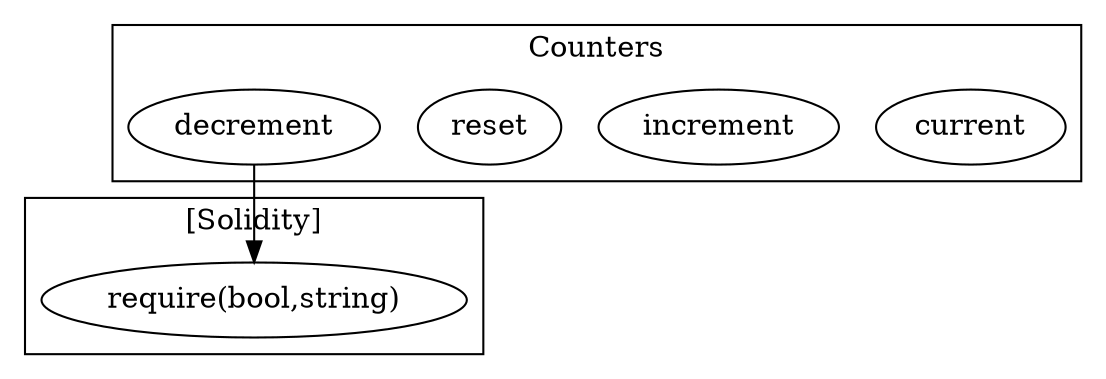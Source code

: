 strict digraph {
subgraph cluster_2247_Counters {
label = "Counters"
"2247_current" [label="current"]
"2247_increment" [label="increment"]
"2247_reset" [label="reset"]
"2247_decrement" [label="decrement"]
}subgraph cluster_solidity {
label = "[Solidity]"
"require(bool,string)" 
"2247_decrement" -> "require(bool,string)"
}
}